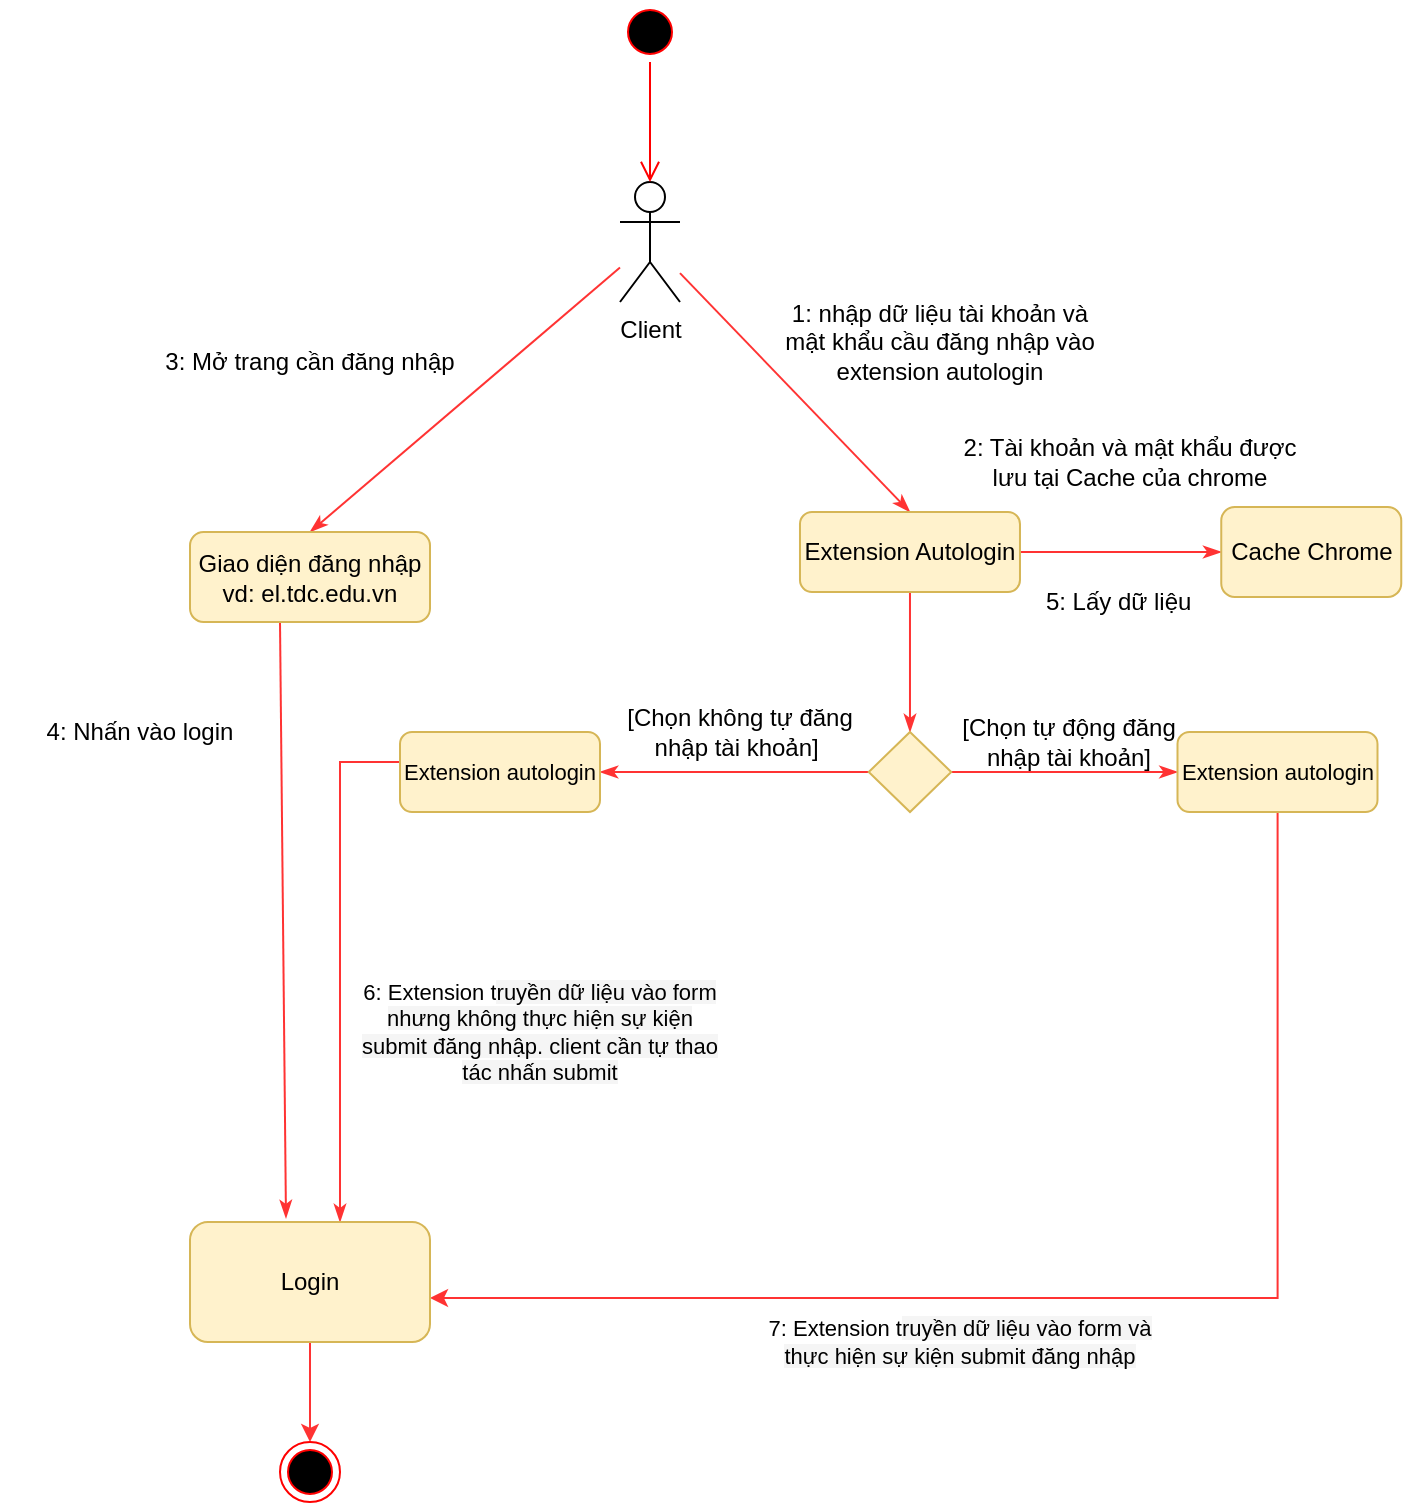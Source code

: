 <mxfile version="14.0.1" type="device"><diagram id="Tp4oi5DCGN-6T3x92bW7" name="Page-1"><mxGraphModel dx="1695" dy="435" grid="1" gridSize="10" guides="1" tooltips="1" connect="1" arrows="1" fold="1" page="1" pageScale="1" pageWidth="827" pageHeight="1169" math="0" shadow="0"><root><mxCell id="0"/><mxCell id="1" parent="0"/><mxCell id="qoVeTsCs2OYIYMutTe2A-27" value="Client" style="shape=umlActor;verticalLabelPosition=bottom;verticalAlign=top;html=1;outlineConnect=0;" parent="1" vertex="1"><mxGeometry x="60" y="160" width="30" height="60" as="geometry"/></mxCell><mxCell id="qoVeTsCs2OYIYMutTe2A-60" style="edgeStyle=orthogonalEdgeStyle;rounded=0;orthogonalLoop=1;jettySize=auto;html=1;entryX=0.5;entryY=0;entryDx=0;entryDy=0;endArrow=classicThin;endFill=1;strokeColor=#FF3333;exitX=0.5;exitY=1;exitDx=0;exitDy=0;" parent="1" source="RZ_DVwDWbTPk3pyuj5Z_-5" target="qoVeTsCs2OYIYMutTe2A-59" edge="1"><mxGeometry relative="1" as="geometry"><mxPoint x="204.995" y="370" as="sourcePoint"/></mxGeometry></mxCell><mxCell id="qoVeTsCs2OYIYMutTe2A-36" value="1: nhập dữ liệu tài khoản và mật khẩu cầu đăng nhập vào extension autologin" style="text;html=1;strokeColor=none;fillColor=none;align=center;verticalAlign=middle;whiteSpace=wrap;rounded=0;" parent="1" vertex="1"><mxGeometry x="140" y="230" width="160" height="20" as="geometry"/></mxCell><mxCell id="qoVeTsCs2OYIYMutTe2A-37" value="2: Tài khoản và mật khẩu được lưu tại Cache của chrome" style="text;html=1;strokeColor=none;fillColor=none;align=center;verticalAlign=middle;whiteSpace=wrap;rounded=0;" parent="1" vertex="1"><mxGeometry x="230" y="290" width="170" height="20" as="geometry"/></mxCell><mxCell id="qoVeTsCs2OYIYMutTe2A-38" value="3: Mở trang cần đăng nhập" style="text;html=1;strokeColor=none;fillColor=none;align=center;verticalAlign=middle;whiteSpace=wrap;rounded=0;" parent="1" vertex="1"><mxGeometry x="-170" y="240" width="150" height="20" as="geometry"/></mxCell><mxCell id="qoVeTsCs2OYIYMutTe2A-39" value="" style="endArrow=classicThin;html=1;strokeColor=#FF3333;entryX=0.5;entryY=0;entryDx=0;entryDy=0;endFill=1;" parent="1" source="qoVeTsCs2OYIYMutTe2A-27" target="RZ_DVwDWbTPk3pyuj5Z_-1" edge="1"><mxGeometry width="50" height="50" relative="1" as="geometry"><mxPoint x="310" y="220" as="sourcePoint"/><mxPoint x="-80" y="330" as="targetPoint"/></mxGeometry></mxCell><mxCell id="qoVeTsCs2OYIYMutTe2A-40" value="" style="endArrow=classicThin;html=1;strokeColor=#FF3333;entryX=0.5;entryY=0;entryDx=0;entryDy=0;endFill=1;" parent="1" source="qoVeTsCs2OYIYMutTe2A-27" target="RZ_DVwDWbTPk3pyuj5Z_-5" edge="1"><mxGeometry width="50" height="50" relative="1" as="geometry"><mxPoint x="310" y="220" as="sourcePoint"/><mxPoint x="180" y="310" as="targetPoint"/></mxGeometry></mxCell><mxCell id="qoVeTsCs2OYIYMutTe2A-41" value="" style="endArrow=classicThin;html=1;strokeColor=#FF3333;exitX=1;exitY=0.5;exitDx=0;exitDy=0;endFill=1;" parent="1" source="RZ_DVwDWbTPk3pyuj5Z_-5" target="RZ_DVwDWbTPk3pyuj5Z_-7" edge="1"><mxGeometry width="50" height="50" relative="1" as="geometry"><mxPoint x="260" y="345" as="sourcePoint"/><mxPoint x="350" y="345" as="targetPoint"/></mxGeometry></mxCell><mxCell id="qoVeTsCs2OYIYMutTe2A-49" value="4: Nhấn vào login" style="text;html=1;strokeColor=none;fillColor=none;align=center;verticalAlign=middle;whiteSpace=wrap;rounded=0;" parent="1" vertex="1"><mxGeometry x="-250" y="425" width="140" height="20" as="geometry"/></mxCell><mxCell id="qoVeTsCs2OYIYMutTe2A-54" value="[Chọn tự động đăng nhập tài khoản]" style="text;html=1;strokeColor=none;fillColor=none;align=center;verticalAlign=middle;whiteSpace=wrap;rounded=0;" parent="1" vertex="1"><mxGeometry x="230" y="430" width="108.75" height="20" as="geometry"/></mxCell><mxCell id="qoVeTsCs2OYIYMutTe2A-57" value="5: Lấy dữ liệu&amp;nbsp;" style="text;html=1;strokeColor=none;fillColor=none;align=center;verticalAlign=middle;whiteSpace=wrap;rounded=0;" parent="1" vertex="1"><mxGeometry x="225.62" y="360" width="170" height="20" as="geometry"/></mxCell><mxCell id="qoVeTsCs2OYIYMutTe2A-67" style="edgeStyle=orthogonalEdgeStyle;rounded=0;orthogonalLoop=1;jettySize=auto;html=1;entryX=0;entryY=0.5;entryDx=0;entryDy=0;endArrow=classicThin;endFill=1;strokeColor=#FF3333;" parent="1" source="qoVeTsCs2OYIYMutTe2A-59" target="RZ_DVwDWbTPk3pyuj5Z_-12" edge="1"><mxGeometry relative="1" as="geometry"><mxPoint x="340.63" y="455" as="targetPoint"/></mxGeometry></mxCell><mxCell id="qoVeTsCs2OYIYMutTe2A-79" style="edgeStyle=orthogonalEdgeStyle;rounded=0;orthogonalLoop=1;jettySize=auto;html=1;endArrow=classicThin;endFill=1;strokeColor=#FF3333;fontSize=11;entryX=1;entryY=0.5;entryDx=0;entryDy=0;" parent="1" source="qoVeTsCs2OYIYMutTe2A-59" target="RZ_DVwDWbTPk3pyuj5Z_-9" edge="1"><mxGeometry relative="1" as="geometry"><mxPoint x="60" y="455" as="targetPoint"/></mxGeometry></mxCell><mxCell id="qoVeTsCs2OYIYMutTe2A-59" value="" style="rhombus;whiteSpace=wrap;html=1;fillColor=#fff2cc;strokeColor=#d6b656;" parent="1" vertex="1"><mxGeometry x="184.37" y="435" width="41.25" height="40" as="geometry"/></mxCell><mxCell id="qoVeTsCs2OYIYMutTe2A-64" value="[Chọn không tự đăng nhập tài khoản]&amp;nbsp;" style="text;html=1;strokeColor=none;fillColor=none;align=center;verticalAlign=middle;whiteSpace=wrap;rounded=0;" parent="1" vertex="1"><mxGeometry x="50" y="425" width="140" height="20" as="geometry"/></mxCell><mxCell id="qoVeTsCs2OYIYMutTe2A-69" value="&lt;font style=&quot;font-size: 11px&quot;&gt;6: Extension t&lt;span style=&quot;background-color: rgb(245 , 245 , 245) ; font-size: 11px&quot;&gt;ruyền dữ liệu vào form nhưng không thực hiện sự kiện submit đăng nhập. client cần tự thao tác nhấn submit&lt;/span&gt;&lt;/font&gt;" style="text;html=1;strokeColor=none;fillColor=none;align=center;verticalAlign=middle;whiteSpace=wrap;rounded=0;fontSize=11;" parent="1" vertex="1"><mxGeometry x="-70" y="575" width="180" height="20" as="geometry"/></mxCell><mxCell id="qoVeTsCs2OYIYMutTe2A-74" value="" style="endArrow=none;html=1;strokeColor=#FF3333;entryX=0.25;entryY=1;entryDx=0;entryDy=0;exitX=0.4;exitY=-0.033;exitDx=0;exitDy=0;exitPerimeter=0;endFill=0;startArrow=classicThin;startFill=1;" parent="1" source="RZ_DVwDWbTPk3pyuj5Z_-13" edge="1"><mxGeometry width="50" height="50" relative="1" as="geometry"><mxPoint x="-107.5" y="680" as="sourcePoint"/><mxPoint x="-110" y="380" as="targetPoint"/></mxGeometry></mxCell><mxCell id="qoVeTsCs2OYIYMutTe2A-75" value="&lt;font style=&quot;font-size: 11px&quot;&gt;7: Extension t&lt;span style=&quot;background-color: rgb(245 , 245 , 245) ; font-size: 11px&quot;&gt;ruyền dữ liệu vào form và thực hiện sự kiện submit đăng nhập&lt;/span&gt;&lt;/font&gt;" style="text;html=1;strokeColor=none;fillColor=none;align=center;verticalAlign=middle;whiteSpace=wrap;rounded=0;fontSize=11;" parent="1" vertex="1"><mxGeometry x="130" y="730" width="200" height="20" as="geometry"/></mxCell><mxCell id="qoVeTsCs2OYIYMutTe2A-84" style="edgeStyle=orthogonalEdgeStyle;rounded=0;orthogonalLoop=1;jettySize=auto;html=1;endArrow=classicThin;endFill=1;strokeColor=#FF3333;fontSize=11;exitX=0;exitY=0.5;exitDx=0;exitDy=0;" parent="1" source="RZ_DVwDWbTPk3pyuj5Z_-9" target="RZ_DVwDWbTPk3pyuj5Z_-13" edge="1"><mxGeometry relative="1" as="geometry"><Array as="points"><mxPoint x="-50" y="450"/><mxPoint x="-80" y="450"/></Array><mxPoint x="-50" y="450" as="sourcePoint"/><mxPoint x="-80" y="680" as="targetPoint"/></mxGeometry></mxCell><mxCell id="RZ_DVwDWbTPk3pyuj5Z_-1" value="&lt;span style=&quot;font-family: &amp;#34;helvetica&amp;#34;&quot;&gt;Giao diện đăng nhập&lt;/span&gt;&lt;br style=&quot;font-family: &amp;#34;helvetica&amp;#34;&quot;&gt;&lt;span style=&quot;font-family: &amp;#34;helvetica&amp;#34;&quot;&gt;vd: el.tdc.edu.vn&lt;/span&gt;" style="rounded=1;whiteSpace=wrap;html=1;strokeColor=#d6b656;fillColor=#fff2cc;" vertex="1" parent="1"><mxGeometry x="-155" y="335" width="120" height="45" as="geometry"/></mxCell><mxCell id="RZ_DVwDWbTPk3pyuj5Z_-5" value="Extension Autologin" style="rounded=1;whiteSpace=wrap;html=1;fillColor=#fff2cc;strokeColor=#d6b656;" vertex="1" parent="1"><mxGeometry x="149.99" y="325" width="110" height="40" as="geometry"/></mxCell><mxCell id="RZ_DVwDWbTPk3pyuj5Z_-7" value="Cache Chrome" style="rounded=1;whiteSpace=wrap;html=1;fillColor=#fff2cc;strokeColor=#d6b656;" vertex="1" parent="1"><mxGeometry x="360.63" y="322.5" width="90" height="45" as="geometry"/></mxCell><mxCell id="RZ_DVwDWbTPk3pyuj5Z_-9" value="&lt;span style=&quot;font-family: &amp;#34;helvetica&amp;#34; ; font-size: 11px&quot;&gt;Extension autologin&lt;/span&gt;" style="rounded=1;whiteSpace=wrap;html=1;fillColor=#fff2cc;strokeColor=#d6b656;" vertex="1" parent="1"><mxGeometry x="-50" y="435" width="100" height="40" as="geometry"/></mxCell><mxCell id="RZ_DVwDWbTPk3pyuj5Z_-14" style="edgeStyle=orthogonalEdgeStyle;rounded=0;orthogonalLoop=1;jettySize=auto;html=1;entryX=1;entryY=0.633;entryDx=0;entryDy=0;entryPerimeter=0;strokeColor=#FF3333;" edge="1" parent="1" source="RZ_DVwDWbTPk3pyuj5Z_-12" target="RZ_DVwDWbTPk3pyuj5Z_-13"><mxGeometry relative="1" as="geometry"><Array as="points"><mxPoint x="389" y="718"/></Array></mxGeometry></mxCell><mxCell id="RZ_DVwDWbTPk3pyuj5Z_-12" value="&lt;span style=&quot;font-family: &amp;#34;helvetica&amp;#34; ; font-size: 11px&quot;&gt;Extension autologin&lt;/span&gt;" style="rounded=1;whiteSpace=wrap;html=1;fillColor=#fff2cc;strokeColor=#d6b656;" vertex="1" parent="1"><mxGeometry x="338.75" y="435" width="100" height="40" as="geometry"/></mxCell><mxCell id="RZ_DVwDWbTPk3pyuj5Z_-18" style="edgeStyle=orthogonalEdgeStyle;rounded=0;orthogonalLoop=1;jettySize=auto;html=1;strokeColor=#FF3333;" edge="1" parent="1" source="RZ_DVwDWbTPk3pyuj5Z_-13" target="RZ_DVwDWbTPk3pyuj5Z_-17"><mxGeometry relative="1" as="geometry"/></mxCell><mxCell id="RZ_DVwDWbTPk3pyuj5Z_-13" value="Login" style="rounded=1;whiteSpace=wrap;html=1;fillColor=#fff2cc;strokeColor=#d6b656;" vertex="1" parent="1"><mxGeometry x="-155" y="680" width="120" height="60" as="geometry"/></mxCell><mxCell id="RZ_DVwDWbTPk3pyuj5Z_-15" value="" style="ellipse;html=1;shape=startState;fillColor=#000000;strokeColor=#ff0000;" vertex="1" parent="1"><mxGeometry x="60" y="70" width="30" height="30" as="geometry"/></mxCell><mxCell id="RZ_DVwDWbTPk3pyuj5Z_-16" value="" style="edgeStyle=orthogonalEdgeStyle;html=1;verticalAlign=bottom;endArrow=open;endSize=8;strokeColor=#ff0000;" edge="1" source="RZ_DVwDWbTPk3pyuj5Z_-15" parent="1"><mxGeometry relative="1" as="geometry"><mxPoint x="75" y="160" as="targetPoint"/></mxGeometry></mxCell><mxCell id="RZ_DVwDWbTPk3pyuj5Z_-17" value="" style="ellipse;html=1;shape=endState;fillColor=#000000;strokeColor=#ff0000;" vertex="1" parent="1"><mxGeometry x="-110" y="790" width="30" height="30" as="geometry"/></mxCell></root></mxGraphModel></diagram></mxfile>